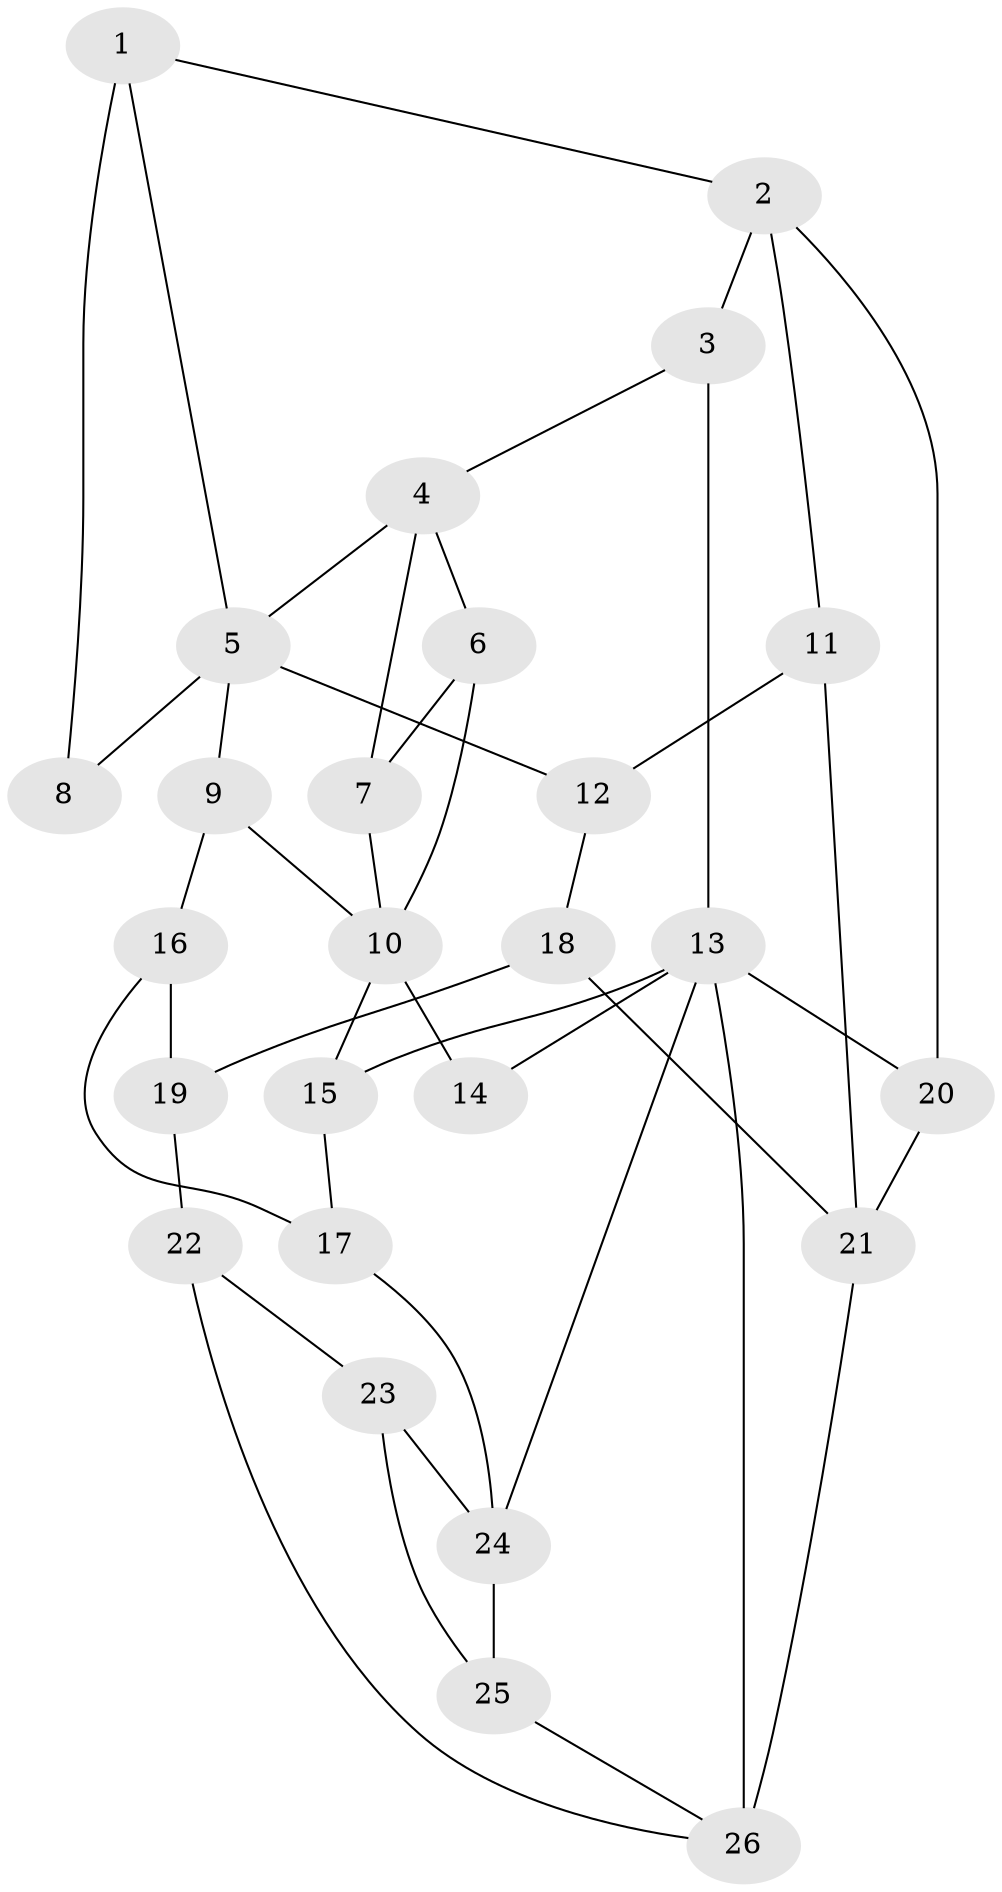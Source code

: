 // original degree distribution, {3: 0.038461538461538464, 5: 0.46153846153846156, 4: 0.2692307692307692, 6: 0.23076923076923078}
// Generated by graph-tools (version 1.1) at 2025/54/03/04/25 22:54:34]
// undirected, 26 vertices, 44 edges
graph export_dot {
  node [color=gray90,style=filled];
  1;
  2;
  3;
  4;
  5;
  6;
  7;
  8;
  9;
  10;
  11;
  12;
  13;
  14;
  15;
  16;
  17;
  18;
  19;
  20;
  21;
  22;
  23;
  24;
  25;
  26;
  1 -- 2 [weight=1.0];
  1 -- 5 [weight=1.0];
  1 -- 8 [weight=2.0];
  2 -- 3 [weight=1.0];
  2 -- 11 [weight=1.0];
  2 -- 20 [weight=1.0];
  3 -- 4 [weight=1.0];
  3 -- 13 [weight=2.0];
  4 -- 5 [weight=1.0];
  4 -- 6 [weight=1.0];
  4 -- 7 [weight=1.0];
  5 -- 8 [weight=1.0];
  5 -- 9 [weight=1.0];
  5 -- 12 [weight=2.0];
  6 -- 7 [weight=1.0];
  6 -- 10 [weight=1.0];
  7 -- 10 [weight=1.0];
  9 -- 10 [weight=1.0];
  9 -- 16 [weight=1.0];
  10 -- 14 [weight=2.0];
  10 -- 15 [weight=1.0];
  11 -- 12 [weight=2.0];
  11 -- 21 [weight=1.0];
  12 -- 18 [weight=2.0];
  13 -- 14 [weight=1.0];
  13 -- 15 [weight=1.0];
  13 -- 20 [weight=1.0];
  13 -- 24 [weight=1.0];
  13 -- 26 [weight=1.0];
  15 -- 17 [weight=1.0];
  16 -- 17 [weight=1.0];
  16 -- 19 [weight=1.0];
  17 -- 24 [weight=1.0];
  18 -- 19 [weight=1.0];
  18 -- 21 [weight=1.0];
  19 -- 22 [weight=1.0];
  20 -- 21 [weight=2.0];
  21 -- 26 [weight=2.0];
  22 -- 23 [weight=1.0];
  22 -- 26 [weight=1.0];
  23 -- 24 [weight=1.0];
  23 -- 25 [weight=1.0];
  24 -- 25 [weight=1.0];
  25 -- 26 [weight=1.0];
}
